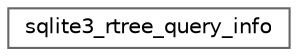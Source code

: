 digraph "Gráfico de Hierarquia de Classes"
{
 // LATEX_PDF_SIZE
  bgcolor="transparent";
  edge [fontname=Helvetica,fontsize=10,labelfontname=Helvetica,labelfontsize=10];
  node [fontname=Helvetica,fontsize=10,shape=box,height=0.2,width=0.4];
  rankdir="LR";
  Node0 [id="Node000000",label="sqlite3_rtree_query_info",height=0.2,width=0.4,color="grey40", fillcolor="white", style="filled",URL="$structsqlite3__rtree__query__info.html",tooltip=" "];
}
